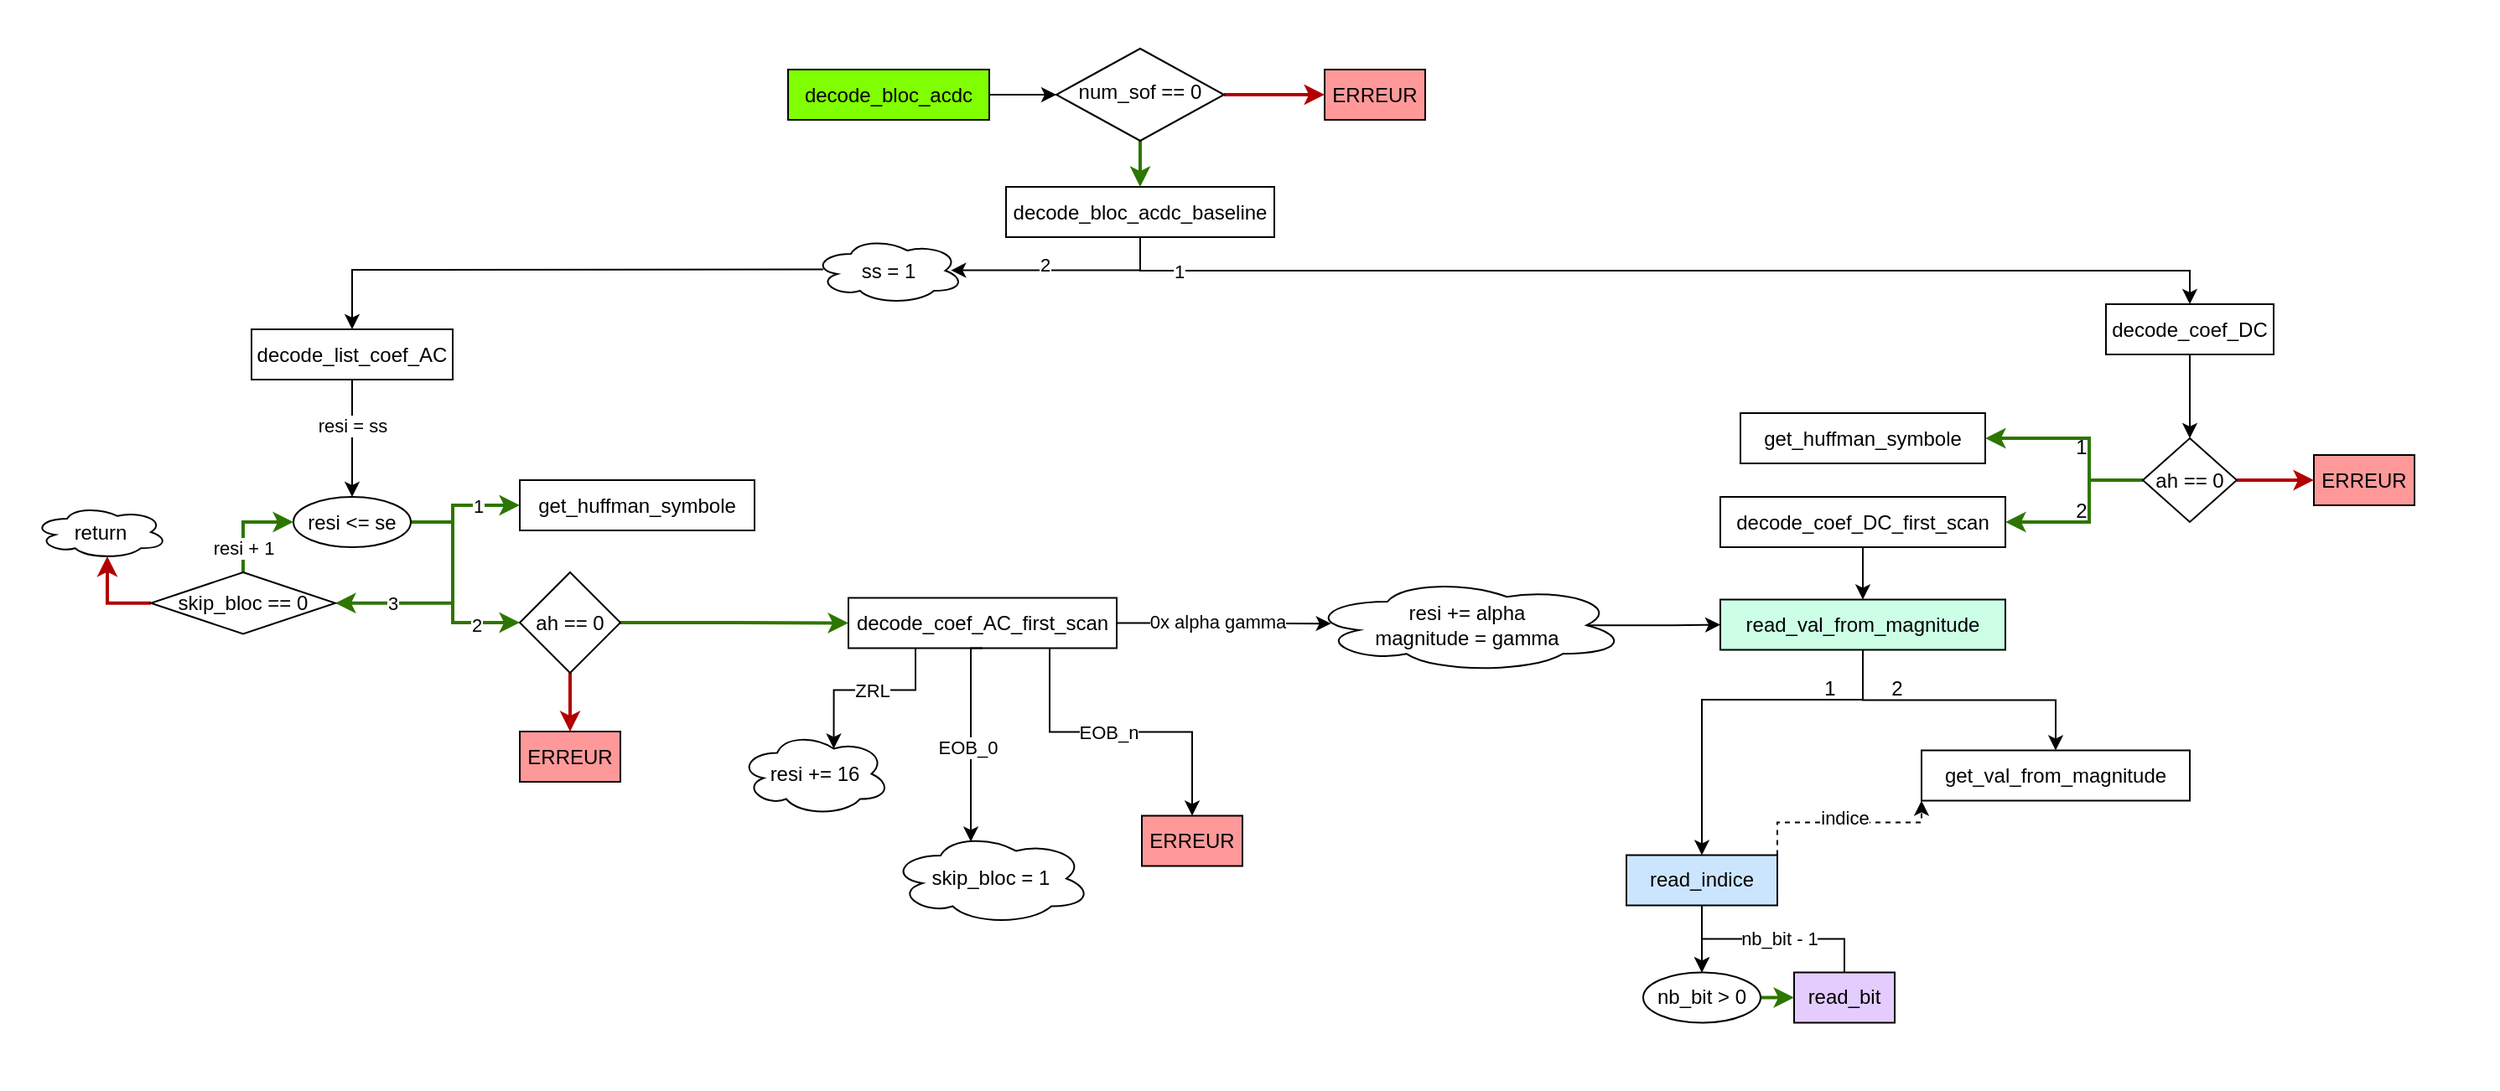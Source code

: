 <mxfile version="27.0.6">
  <diagram name="Page-1" id="yO1jKzy_XuUh2MRs0c_p">
    <mxGraphModel grid="1" page="1" gridSize="10" guides="1" tooltips="1" connect="1" arrows="1" fold="1" pageScale="1" pageWidth="1500" pageHeight="600" math="0" shadow="0">
      <root>
        <mxCell id="0" />
        <mxCell id="33WVoP-zlTRH0NutwlQc-12" value="Cadre" parent="0" />
        <mxCell id="33WVoP-zlTRH0NutwlQc-13" value="" style="rounded=0;whiteSpace=wrap;html=1;fillColor=default;strokeColor=none;" vertex="1" parent="33WVoP-zlTRH0NutwlQc-12">
          <mxGeometry x="20" y="-20" width="1490" height="650" as="geometry" />
        </mxCell>
        <mxCell id="1" parent="0" />
        <mxCell id="uH53QK9hdj7A8KFQSYF_-76" style="edgeStyle=orthogonalEdgeStyle;rounded=0;orthogonalLoop=1;jettySize=auto;html=1;exitX=0.5;exitY=1;exitDx=0;exitDy=0;entryX=0.5;entryY=0;entryDx=0;entryDy=0;" edge="1" parent="1" source="uH53QK9hdj7A8KFQSYF_-14" target="uH53QK9hdj7A8KFQSYF_-75">
          <mxGeometry relative="1" as="geometry" />
        </mxCell>
        <mxCell id="uH53QK9hdj7A8KFQSYF_-14" value="decode_coef_DC" style="rounded=0;whiteSpace=wrap;html=1;" vertex="1" parent="1">
          <mxGeometry x="1276" y="161.5" width="100" height="30" as="geometry" />
        </mxCell>
        <mxCell id="uH53QK9hdj7A8KFQSYF_-47" style="edgeStyle=orthogonalEdgeStyle;rounded=0;orthogonalLoop=1;jettySize=auto;html=1;exitX=0.5;exitY=1;exitDx=0;exitDy=0;entryX=0.5;entryY=0;entryDx=0;entryDy=0;" edge="1" parent="1" source="uH53QK9hdj7A8KFQSYF_-21" target="uH53QK9hdj7A8KFQSYF_-42">
          <mxGeometry relative="1" as="geometry" />
        </mxCell>
        <mxCell id="uH53QK9hdj7A8KFQSYF_-21" value="&lt;div&gt;decode_coef_DC_first_scan&lt;/div&gt;" style="rounded=0;whiteSpace=wrap;html=1;" vertex="1" parent="1">
          <mxGeometry x="1046" y="276.5" width="170" height="30" as="geometry" />
        </mxCell>
        <mxCell id="uH53QK9hdj7A8KFQSYF_-28" value="get_huffman_symbole" style="rounded=0;whiteSpace=wrap;html=1;" vertex="1" parent="1">
          <mxGeometry x="1058" y="226.5" width="146" height="30" as="geometry" />
        </mxCell>
        <mxCell id="uH53QK9hdj7A8KFQSYF_-39" style="edgeStyle=orthogonalEdgeStyle;rounded=0;orthogonalLoop=1;jettySize=auto;html=1;exitX=1;exitY=0.5;exitDx=0;exitDy=0;strokeWidth=2;fillColor=#e51400;strokeColor=#B20000;entryX=0;entryY=0.5;entryDx=0;entryDy=0;" edge="1" parent="1" source="uH53QK9hdj7A8KFQSYF_-75" target="33WVoP-zlTRH0NutwlQc-2">
          <mxGeometry relative="1" as="geometry">
            <mxPoint x="1354.0" y="266.5" as="sourcePoint" />
            <mxPoint x="1390" y="289.5" as="targetPoint" />
          </mxGeometry>
        </mxCell>
        <mxCell id="uH53QK9hdj7A8KFQSYF_-57" style="edgeStyle=orthogonalEdgeStyle;rounded=0;orthogonalLoop=1;jettySize=auto;html=1;exitX=0;exitY=0.5;exitDx=0;exitDy=0;entryX=1;entryY=0.5;entryDx=0;entryDy=0;strokeWidth=2;fillColor=#60a917;strokeColor=#2D7600;" edge="1" parent="1" source="uH53QK9hdj7A8KFQSYF_-75" target="uH53QK9hdj7A8KFQSYF_-28">
          <mxGeometry relative="1" as="geometry">
            <mxPoint x="1332.0" y="266.5" as="sourcePoint" />
            <Array as="points">
              <mxPoint x="1266" y="266.5" />
              <mxPoint x="1266" y="241.5" />
            </Array>
          </mxGeometry>
        </mxCell>
        <mxCell id="uH53QK9hdj7A8KFQSYF_-58" style="edgeStyle=orthogonalEdgeStyle;rounded=0;orthogonalLoop=1;jettySize=auto;html=1;exitX=0;exitY=0.5;exitDx=0;exitDy=0;entryX=1;entryY=0.5;entryDx=0;entryDy=0;strokeWidth=2;fillColor=#60a917;strokeColor=#2D7600;" edge="1" parent="1" source="uH53QK9hdj7A8KFQSYF_-75" target="uH53QK9hdj7A8KFQSYF_-21">
          <mxGeometry relative="1" as="geometry">
            <mxPoint x="1332.0" y="266.5" as="sourcePoint" />
            <Array as="points">
              <mxPoint x="1266" y="266.5" />
              <mxPoint x="1266" y="291.5" />
            </Array>
          </mxGeometry>
        </mxCell>
        <mxCell id="uH53QK9hdj7A8KFQSYF_-61" style="edgeStyle=orthogonalEdgeStyle;rounded=0;orthogonalLoop=1;jettySize=auto;html=1;exitX=0.5;exitY=1;exitDx=0;exitDy=0;entryX=0.5;entryY=0;entryDx=0;entryDy=0;" edge="1" parent="1" source="uH53QK9hdj7A8KFQSYF_-42" target="uH53QK9hdj7A8KFQSYF_-49">
          <mxGeometry relative="1" as="geometry">
            <Array as="points">
              <mxPoint x="1131" y="397.5" />
              <mxPoint x="1035" y="397.5" />
            </Array>
          </mxGeometry>
        </mxCell>
        <mxCell id="uH53QK9hdj7A8KFQSYF_-62" style="edgeStyle=orthogonalEdgeStyle;rounded=0;orthogonalLoop=1;jettySize=auto;html=1;exitX=0.5;exitY=1;exitDx=0;exitDy=0;entryX=0.5;entryY=0;entryDx=0;entryDy=0;" edge="1" parent="1" source="uH53QK9hdj7A8KFQSYF_-42" target="uH53QK9hdj7A8KFQSYF_-51">
          <mxGeometry relative="1" as="geometry" />
        </mxCell>
        <mxCell id="uH53QK9hdj7A8KFQSYF_-42" value="read_val_from_magnitude" style="rounded=0;whiteSpace=wrap;html=1;fillColor=#CCFFE6;" vertex="1" parent="1">
          <mxGeometry x="1046" y="337.75" width="170" height="30" as="geometry" />
        </mxCell>
        <mxCell id="uH53QK9hdj7A8KFQSYF_-68" style="edgeStyle=orthogonalEdgeStyle;rounded=0;orthogonalLoop=1;jettySize=auto;html=1;exitX=0.5;exitY=1;exitDx=0;exitDy=0;entryX=0.5;entryY=0;entryDx=0;entryDy=0;" edge="1" parent="1" source="uH53QK9hdj7A8KFQSYF_-49" target="uH53QK9hdj7A8KFQSYF_-67">
          <mxGeometry relative="1" as="geometry" />
        </mxCell>
        <mxCell id="aAA4-tYxMKpUEP7TCjjQ-138" style="edgeStyle=orthogonalEdgeStyle;rounded=0;orthogonalLoop=1;jettySize=auto;html=1;exitX=1;exitY=0;exitDx=0;exitDy=0;entryX=0;entryY=1;entryDx=0;entryDy=0;dashed=1;" edge="1" parent="1" source="uH53QK9hdj7A8KFQSYF_-49" target="uH53QK9hdj7A8KFQSYF_-51">
          <mxGeometry relative="1" as="geometry">
            <Array as="points">
              <mxPoint x="1080" y="470.75" />
              <mxPoint x="1166" y="470.75" />
            </Array>
          </mxGeometry>
        </mxCell>
        <mxCell id="aAA4-tYxMKpUEP7TCjjQ-139" value="indice" style="edgeLabel;html=1;align=center;verticalAlign=middle;resizable=0;points=[];" connectable="0" vertex="1" parent="aAA4-tYxMKpUEP7TCjjQ-138">
          <mxGeometry x="-0.2" y="-1" relative="1" as="geometry">
            <mxPoint x="12" y="-4" as="offset" />
          </mxGeometry>
        </mxCell>
        <mxCell id="uH53QK9hdj7A8KFQSYF_-49" value="read_indice" style="rounded=0;whiteSpace=wrap;html=1;fillColor=#CCE5FF;" vertex="1" parent="1">
          <mxGeometry x="990" y="490.25" width="90" height="30" as="geometry" />
        </mxCell>
        <mxCell id="uH53QK9hdj7A8KFQSYF_-51" value="get_val_from_magnitude" style="rounded=0;whiteSpace=wrap;html=1;" vertex="1" parent="1">
          <mxGeometry x="1166" y="427.75" width="160" height="30" as="geometry" />
        </mxCell>
        <mxCell id="uH53QK9hdj7A8KFQSYF_-59" value="1" style="text;html=1;align=center;verticalAlign=middle;resizable=0;points=[];autosize=1;strokeColor=none;fillColor=none;" vertex="1" parent="1">
          <mxGeometry x="1246" y="231.5" width="30" height="30" as="geometry" />
        </mxCell>
        <mxCell id="uH53QK9hdj7A8KFQSYF_-60" value="2" style="text;html=1;align=center;verticalAlign=middle;resizable=0;points=[];autosize=1;strokeColor=none;fillColor=none;" vertex="1" parent="1">
          <mxGeometry x="1246" y="269.5" width="30" height="30" as="geometry" />
        </mxCell>
        <mxCell id="uH53QK9hdj7A8KFQSYF_-63" value="1" style="text;html=1;align=center;verticalAlign=middle;resizable=0;points=[];autosize=1;strokeColor=none;fillColor=none;" vertex="1" parent="1">
          <mxGeometry x="1096" y="375.75" width="30" height="30" as="geometry" />
        </mxCell>
        <mxCell id="uH53QK9hdj7A8KFQSYF_-64" value="2" style="text;html=1;align=center;verticalAlign=middle;resizable=0;points=[];autosize=1;strokeColor=none;fillColor=none;" vertex="1" parent="1">
          <mxGeometry x="1136" y="375.75" width="30" height="30" as="geometry" />
        </mxCell>
        <mxCell id="uH53QK9hdj7A8KFQSYF_-73" style="edgeStyle=orthogonalEdgeStyle;rounded=0;orthogonalLoop=1;jettySize=auto;html=1;exitX=0.5;exitY=0;exitDx=0;exitDy=0;entryX=0.5;entryY=0;entryDx=0;entryDy=0;" edge="1" parent="1" source="uH53QK9hdj7A8KFQSYF_-66" target="uH53QK9hdj7A8KFQSYF_-67">
          <mxGeometry relative="1" as="geometry" />
        </mxCell>
        <mxCell id="uH53QK9hdj7A8KFQSYF_-74" value="nb_bit - 1" style="edgeLabel;html=1;align=center;verticalAlign=middle;resizable=0;points=[];" vertex="1" connectable="0" parent="uH53QK9hdj7A8KFQSYF_-73">
          <mxGeometry x="-0.054" y="-1" relative="1" as="geometry">
            <mxPoint as="offset" />
          </mxGeometry>
        </mxCell>
        <mxCell id="uH53QK9hdj7A8KFQSYF_-66" value="read_bit" style="rounded=0;whiteSpace=wrap;html=1;fillColor=#E5CCFF;" vertex="1" parent="1">
          <mxGeometry x="1090" y="560.25" width="60" height="30" as="geometry" />
        </mxCell>
        <mxCell id="uH53QK9hdj7A8KFQSYF_-69" style="edgeStyle=orthogonalEdgeStyle;rounded=0;orthogonalLoop=1;jettySize=auto;html=1;exitX=1;exitY=0.5;exitDx=0;exitDy=0;entryX=0;entryY=0.5;entryDx=0;entryDy=0;strokeWidth=2;fillColor=#60a917;strokeColor=#2D7600;" edge="1" parent="1" source="uH53QK9hdj7A8KFQSYF_-67" target="uH53QK9hdj7A8KFQSYF_-66">
          <mxGeometry relative="1" as="geometry" />
        </mxCell>
        <mxCell id="uH53QK9hdj7A8KFQSYF_-67" value="nb_bit &amp;gt; 0" style="ellipse;whiteSpace=wrap;html=1;" vertex="1" parent="1">
          <mxGeometry x="1000" y="560.25" width="70" height="30" as="geometry" />
        </mxCell>
        <mxCell id="uH53QK9hdj7A8KFQSYF_-75" value="ah == 0" style="rhombus;whiteSpace=wrap;html=1;" vertex="1" parent="1">
          <mxGeometry x="1298" y="241.5" width="56" height="50" as="geometry" />
        </mxCell>
        <mxCell id="aAA4-tYxMKpUEP7TCjjQ-4" style="edgeStyle=orthogonalEdgeStyle;rounded=0;orthogonalLoop=1;jettySize=auto;html=1;exitX=0.5;exitY=1;exitDx=0;exitDy=0;entryX=0.5;entryY=0;entryDx=0;entryDy=0;" edge="1" parent="1" source="aAA4-tYxMKpUEP7TCjjQ-2" target="aAA4-tYxMKpUEP7TCjjQ-3">
          <mxGeometry relative="1" as="geometry" />
        </mxCell>
        <mxCell id="aAA4-tYxMKpUEP7TCjjQ-5" value="resi = ss" style="edgeLabel;html=1;align=center;verticalAlign=middle;resizable=0;points=[];" connectable="0" vertex="1" parent="aAA4-tYxMKpUEP7TCjjQ-4">
          <mxGeometry x="-0.233" relative="1" as="geometry">
            <mxPoint as="offset" />
          </mxGeometry>
        </mxCell>
        <mxCell id="aAA4-tYxMKpUEP7TCjjQ-2" value="&lt;div&gt;decode_list_coef_AC&lt;/div&gt;" style="rounded=0;whiteSpace=wrap;html=1;" vertex="1" parent="1">
          <mxGeometry x="170" y="176.5" width="120" height="30" as="geometry" />
        </mxCell>
        <mxCell id="aAA4-tYxMKpUEP7TCjjQ-8" style="edgeStyle=orthogonalEdgeStyle;rounded=0;orthogonalLoop=1;jettySize=auto;html=1;exitX=1;exitY=0.5;exitDx=0;exitDy=0;entryX=0;entryY=0.5;entryDx=0;entryDy=0;strokeWidth=2;fillColor=#60a917;strokeColor=#2D7600;" edge="1" parent="1" source="aAA4-tYxMKpUEP7TCjjQ-3" target="aAA4-tYxMKpUEP7TCjjQ-6">
          <mxGeometry relative="1" as="geometry">
            <Array as="points">
              <mxPoint x="290" y="291.5" />
              <mxPoint x="290" y="281.5" />
            </Array>
          </mxGeometry>
        </mxCell>
        <mxCell id="aAA4-tYxMKpUEP7TCjjQ-12" value="1" style="edgeLabel;html=1;align=center;verticalAlign=middle;resizable=0;points=[];" connectable="0" vertex="1" parent="aAA4-tYxMKpUEP7TCjjQ-8">
          <mxGeometry x="0.315" relative="1" as="geometry">
            <mxPoint as="offset" />
          </mxGeometry>
        </mxCell>
        <mxCell id="aAA4-tYxMKpUEP7TCjjQ-19" style="edgeStyle=orthogonalEdgeStyle;rounded=0;orthogonalLoop=1;jettySize=auto;html=1;exitX=1;exitY=0.5;exitDx=0;exitDy=0;entryX=0;entryY=0.5;entryDx=0;entryDy=0;strokeWidth=2;fillColor=#60a917;strokeColor=#2D7600;" edge="1" parent="1" source="aAA4-tYxMKpUEP7TCjjQ-3" target="aAA4-tYxMKpUEP7TCjjQ-9">
          <mxGeometry relative="1" as="geometry">
            <Array as="points">
              <mxPoint x="290" y="291.5" />
              <mxPoint x="290" y="351.5" />
            </Array>
          </mxGeometry>
        </mxCell>
        <mxCell id="aAA4-tYxMKpUEP7TCjjQ-23" value="2" style="edgeLabel;html=1;align=center;verticalAlign=middle;resizable=0;points=[];" connectable="0" vertex="1" parent="aAA4-tYxMKpUEP7TCjjQ-19">
          <mxGeometry x="0.578" y="-1" relative="1" as="geometry">
            <mxPoint as="offset" />
          </mxGeometry>
        </mxCell>
        <mxCell id="aAA4-tYxMKpUEP7TCjjQ-180" style="edgeStyle=orthogonalEdgeStyle;rounded=0;orthogonalLoop=1;jettySize=auto;html=1;exitX=1;exitY=0.5;exitDx=0;exitDy=0;entryX=1;entryY=0.5;entryDx=0;entryDy=0;fillColor=#60a917;strokeColor=#2D7600;strokeWidth=2;" edge="1" parent="1" source="aAA4-tYxMKpUEP7TCjjQ-3" target="aAA4-tYxMKpUEP7TCjjQ-179">
          <mxGeometry relative="1" as="geometry">
            <Array as="points">
              <mxPoint x="290" y="291.5" />
              <mxPoint x="290" y="339.5" />
            </Array>
          </mxGeometry>
        </mxCell>
        <mxCell id="aAA4-tYxMKpUEP7TCjjQ-181" value="3" style="edgeLabel;html=1;align=center;verticalAlign=middle;resizable=0;points=[];" connectable="0" vertex="1" parent="aAA4-tYxMKpUEP7TCjjQ-180">
          <mxGeometry x="0.464" relative="1" as="geometry">
            <mxPoint x="-5" as="offset" />
          </mxGeometry>
        </mxCell>
        <mxCell id="aAA4-tYxMKpUEP7TCjjQ-3" value="resi &amp;lt;= se" style="ellipse;whiteSpace=wrap;html=1;" vertex="1" parent="1">
          <mxGeometry x="195" y="276.5" width="70" height="30" as="geometry" />
        </mxCell>
        <mxCell id="aAA4-tYxMKpUEP7TCjjQ-6" value="get_huffman_symbole" style="rounded=0;whiteSpace=wrap;html=1;" vertex="1" parent="1">
          <mxGeometry x="330" y="266.5" width="140" height="30" as="geometry" />
        </mxCell>
        <mxCell id="aAA4-tYxMKpUEP7TCjjQ-16" style="edgeStyle=orthogonalEdgeStyle;rounded=0;orthogonalLoop=1;jettySize=auto;html=1;exitX=1;exitY=0.5;exitDx=0;exitDy=0;entryX=0;entryY=0.5;entryDx=0;entryDy=0;strokeWidth=2;fillColor=#60a917;strokeColor=#2D7600;" edge="1" parent="1" source="aAA4-tYxMKpUEP7TCjjQ-9" target="aAA4-tYxMKpUEP7TCjjQ-15">
          <mxGeometry relative="1" as="geometry" />
        </mxCell>
        <mxCell id="33WVoP-zlTRH0NutwlQc-5" style="edgeStyle=orthogonalEdgeStyle;rounded=0;orthogonalLoop=1;jettySize=auto;html=1;exitX=0.5;exitY=1;exitDx=0;exitDy=0;entryX=0.5;entryY=0;entryDx=0;entryDy=0;strokeWidth=2;fillColor=#e51400;strokeColor=#B20000;" edge="1" parent="1" source="aAA4-tYxMKpUEP7TCjjQ-9" target="33WVoP-zlTRH0NutwlQc-4">
          <mxGeometry relative="1" as="geometry" />
        </mxCell>
        <mxCell id="aAA4-tYxMKpUEP7TCjjQ-9" value="ah == 0" style="rhombus;whiteSpace=wrap;html=1;" vertex="1" parent="1">
          <mxGeometry x="330" y="321.5" width="60" height="60" as="geometry" />
        </mxCell>
        <mxCell id="aAA4-tYxMKpUEP7TCjjQ-47" style="edgeStyle=orthogonalEdgeStyle;rounded=0;orthogonalLoop=1;jettySize=auto;html=1;exitX=0.75;exitY=1;exitDx=0;exitDy=0;entryX=0.5;entryY=0;entryDx=0;entryDy=0;" edge="1" parent="1" source="aAA4-tYxMKpUEP7TCjjQ-15" target="aAA4-tYxMKpUEP7TCjjQ-32">
          <mxGeometry relative="1" as="geometry">
            <mxPoint x="736" y="466.75" as="targetPoint" />
          </mxGeometry>
        </mxCell>
        <mxCell id="aAA4-tYxMKpUEP7TCjjQ-48" value="EOB_n" style="edgeLabel;html=1;align=center;verticalAlign=middle;resizable=0;points=[];" connectable="0" vertex="1" parent="aAA4-tYxMKpUEP7TCjjQ-47">
          <mxGeometry x="0.401" y="2" relative="1" as="geometry">
            <mxPoint x="-45" y="2" as="offset" />
          </mxGeometry>
        </mxCell>
        <mxCell id="aAA4-tYxMKpUEP7TCjjQ-50" style="edgeStyle=orthogonalEdgeStyle;rounded=0;orthogonalLoop=1;jettySize=auto;html=1;exitX=1;exitY=0.5;exitDx=0;exitDy=0;entryX=0.073;entryY=0.482;entryDx=0;entryDy=0;entryPerimeter=0;" edge="1" parent="1" source="aAA4-tYxMKpUEP7TCjjQ-15" target="aAA4-tYxMKpUEP7TCjjQ-187">
          <mxGeometry relative="1" as="geometry">
            <mxPoint x="820" y="366.5" as="targetPoint" />
          </mxGeometry>
        </mxCell>
        <mxCell id="aAA4-tYxMKpUEP7TCjjQ-51" value="0x alpha gamma" style="edgeLabel;html=1;align=center;verticalAlign=middle;resizable=0;points=[];" connectable="0" vertex="1" parent="aAA4-tYxMKpUEP7TCjjQ-50">
          <mxGeometry x="0.054" y="-1" relative="1" as="geometry">
            <mxPoint x="-7" y="-2" as="offset" />
          </mxGeometry>
        </mxCell>
        <mxCell id="aAA4-tYxMKpUEP7TCjjQ-15" value="decode_coef_AC_first_scan" style="rounded=0;whiteSpace=wrap;html=1;" vertex="1" parent="1">
          <mxGeometry x="526.0" y="336.75" width="160" height="30" as="geometry" />
        </mxCell>
        <mxCell id="aAA4-tYxMKpUEP7TCjjQ-26" value="resi += 16" style="ellipse;shape=cloud;whiteSpace=wrap;html=1;" vertex="1" parent="1">
          <mxGeometry x="461" y="416.75" width="90" height="50" as="geometry" />
        </mxCell>
        <mxCell id="aAA4-tYxMKpUEP7TCjjQ-28" value="&lt;div&gt;skip_bloc = 1&lt;/div&gt;" style="ellipse;shape=cloud;whiteSpace=wrap;html=1;" vertex="1" parent="1">
          <mxGeometry x="551" y="476.75" width="120" height="55" as="geometry" />
        </mxCell>
        <mxCell id="aAA4-tYxMKpUEP7TCjjQ-32" value="ERREUR" style="rounded=0;whiteSpace=wrap;html=1;fillColor=#FF9999;" vertex="1" parent="1">
          <mxGeometry x="701" y="466.75" width="60" height="30" as="geometry" />
        </mxCell>
        <mxCell id="aAA4-tYxMKpUEP7TCjjQ-43" style="edgeStyle=orthogonalEdgeStyle;rounded=0;orthogonalLoop=1;jettySize=auto;html=1;exitX=0.25;exitY=1;exitDx=0;exitDy=0;entryX=0.625;entryY=0.2;entryDx=0;entryDy=0;entryPerimeter=0;" edge="1" parent="1" source="aAA4-tYxMKpUEP7TCjjQ-15" target="aAA4-tYxMKpUEP7TCjjQ-26">
          <mxGeometry relative="1" as="geometry" />
        </mxCell>
        <mxCell id="aAA4-tYxMKpUEP7TCjjQ-44" value="ZRL" style="edgeLabel;html=1;align=center;verticalAlign=middle;resizable=0;points=[];" connectable="0" vertex="1" parent="aAA4-tYxMKpUEP7TCjjQ-43">
          <mxGeometry x="0.243" y="-1" relative="1" as="geometry">
            <mxPoint x="16" y="1" as="offset" />
          </mxGeometry>
        </mxCell>
        <mxCell id="aAA4-tYxMKpUEP7TCjjQ-45" style="edgeStyle=orthogonalEdgeStyle;rounded=0;orthogonalLoop=1;jettySize=auto;html=1;exitX=0.5;exitY=1;exitDx=0;exitDy=0;entryX=0.4;entryY=0.1;entryDx=0;entryDy=0;entryPerimeter=0;" edge="1" parent="1" source="aAA4-tYxMKpUEP7TCjjQ-15" target="aAA4-tYxMKpUEP7TCjjQ-28">
          <mxGeometry relative="1" as="geometry">
            <Array as="points">
              <mxPoint x="599" y="366.75" />
            </Array>
          </mxGeometry>
        </mxCell>
        <mxCell id="aAA4-tYxMKpUEP7TCjjQ-46" value="EOB_0" style="edgeLabel;html=1;align=center;verticalAlign=middle;resizable=0;points=[];" connectable="0" vertex="1" parent="aAA4-tYxMKpUEP7TCjjQ-45">
          <mxGeometry x="0.067" y="-2" relative="1" as="geometry">
            <mxPoint as="offset" />
          </mxGeometry>
        </mxCell>
        <mxCell id="aAA4-tYxMKpUEP7TCjjQ-152" style="edgeStyle=orthogonalEdgeStyle;rounded=0;orthogonalLoop=1;jettySize=auto;html=1;exitX=0.5;exitY=1;exitDx=0;exitDy=0;entryX=0.5;entryY=0;entryDx=0;entryDy=0;" edge="1" parent="1" source="aAA4-tYxMKpUEP7TCjjQ-151" target="uH53QK9hdj7A8KFQSYF_-14">
          <mxGeometry relative="1" as="geometry">
            <Array as="points">
              <mxPoint x="700" y="141.5" />
              <mxPoint x="1326" y="141.5" />
            </Array>
          </mxGeometry>
        </mxCell>
        <mxCell id="aAA4-tYxMKpUEP7TCjjQ-155" value="1" style="edgeLabel;html=1;align=center;verticalAlign=middle;resizable=0;points=[];" connectable="0" vertex="1" parent="aAA4-tYxMKpUEP7TCjjQ-152">
          <mxGeometry x="-0.715" y="2" relative="1" as="geometry">
            <mxPoint x="-52" y="2" as="offset" />
          </mxGeometry>
        </mxCell>
        <mxCell id="aAA4-tYxMKpUEP7TCjjQ-153" style="edgeStyle=orthogonalEdgeStyle;rounded=0;orthogonalLoop=1;jettySize=auto;html=1;entryX=0.5;entryY=0;entryDx=0;entryDy=0;exitX=0.067;exitY=0.482;exitDx=0;exitDy=0;exitPerimeter=0;" edge="1" parent="1" source="aAA4-tYxMKpUEP7TCjjQ-177" target="aAA4-tYxMKpUEP7TCjjQ-2">
          <mxGeometry relative="1" as="geometry">
            <Array as="points">
              <mxPoint x="500" y="141" />
              <mxPoint x="230" y="141" />
            </Array>
            <mxPoint x="500" y="180" as="sourcePoint" />
          </mxGeometry>
        </mxCell>
        <mxCell id="aAA4-tYxMKpUEP7TCjjQ-151" value="decode_bloc_acdc_baseline" style="rounded=0;whiteSpace=wrap;html=1;" vertex="1" parent="1">
          <mxGeometry x="620" y="91.5" width="160" height="30" as="geometry" />
        </mxCell>
        <mxCell id="aAA4-tYxMKpUEP7TCjjQ-170" style="edgeStyle=orthogonalEdgeStyle;rounded=0;orthogonalLoop=1;jettySize=auto;html=1;exitX=1;exitY=0.5;exitDx=0;exitDy=0;entryX=0;entryY=0.5;entryDx=0;entryDy=0;" edge="1" parent="1" source="aAA4-tYxMKpUEP7TCjjQ-163" target="aAA4-tYxMKpUEP7TCjjQ-164">
          <mxGeometry relative="1" as="geometry" />
        </mxCell>
        <mxCell id="aAA4-tYxMKpUEP7TCjjQ-163" value="decode_bloc_acdc" style="rounded=0;whiteSpace=wrap;html=1;fillColor=#80FF00;" vertex="1" parent="1">
          <mxGeometry x="490" y="21.5" width="120" height="30" as="geometry" />
        </mxCell>
        <mxCell id="aAA4-tYxMKpUEP7TCjjQ-168" style="edgeStyle=orthogonalEdgeStyle;rounded=0;orthogonalLoop=1;jettySize=auto;html=1;exitX=0.5;exitY=1;exitDx=0;exitDy=0;entryX=0.5;entryY=0;entryDx=0;entryDy=0;strokeWidth=2;fillColor=#60a917;strokeColor=#2D7600;" edge="1" parent="1" source="aAA4-tYxMKpUEP7TCjjQ-164" target="aAA4-tYxMKpUEP7TCjjQ-151">
          <mxGeometry relative="1" as="geometry" />
        </mxCell>
        <mxCell id="aAA4-tYxMKpUEP7TCjjQ-171" style="edgeStyle=orthogonalEdgeStyle;rounded=0;orthogonalLoop=1;jettySize=auto;html=1;exitX=1;exitY=0.5;exitDx=0;exitDy=0;entryX=0;entryY=0.5;entryDx=0;entryDy=0;strokeWidth=2;fillColor=#e51400;strokeColor=#B20000;" edge="1" parent="1" source="aAA4-tYxMKpUEP7TCjjQ-164" target="aAA4-tYxMKpUEP7TCjjQ-172">
          <mxGeometry relative="1" as="geometry">
            <mxPoint x="790" y="36.5" as="targetPoint" />
          </mxGeometry>
        </mxCell>
        <mxCell id="aAA4-tYxMKpUEP7TCjjQ-164" value="num_sof == 0" style="rhombus;whiteSpace=wrap;html=1;spacingBottom=3;" vertex="1" parent="1">
          <mxGeometry x="650" y="9" width="100" height="55" as="geometry" />
        </mxCell>
        <mxCell id="aAA4-tYxMKpUEP7TCjjQ-172" value="ERREUR" style="rounded=0;whiteSpace=wrap;html=1;fillColor=#FF9999;" vertex="1" parent="1">
          <mxGeometry x="810" y="21.5" width="60" height="30" as="geometry" />
        </mxCell>
        <mxCell id="aAA4-tYxMKpUEP7TCjjQ-182" style="edgeStyle=orthogonalEdgeStyle;rounded=0;orthogonalLoop=1;jettySize=auto;html=1;exitX=0.5;exitY=0;exitDx=0;exitDy=0;entryX=0;entryY=0.5;entryDx=0;entryDy=0;strokeWidth=2;fillColor=#60a917;strokeColor=#2D7600;" edge="1" parent="1" source="aAA4-tYxMKpUEP7TCjjQ-179" target="aAA4-tYxMKpUEP7TCjjQ-3">
          <mxGeometry relative="1" as="geometry" />
        </mxCell>
        <mxCell id="aAA4-tYxMKpUEP7TCjjQ-183" value="resi + 1" style="edgeLabel;html=1;align=center;verticalAlign=middle;resizable=0;points=[];" connectable="0" vertex="1" parent="aAA4-tYxMKpUEP7TCjjQ-182">
          <mxGeometry x="-0.296" relative="1" as="geometry">
            <mxPoint y="6" as="offset" />
          </mxGeometry>
        </mxCell>
        <mxCell id="aAA4-tYxMKpUEP7TCjjQ-185" style="edgeStyle=orthogonalEdgeStyle;rounded=0;orthogonalLoop=1;jettySize=auto;html=1;exitX=0;exitY=0.5;exitDx=0;exitDy=0;strokeWidth=2;fillColor=#e51400;strokeColor=#B20000;entryX=0.55;entryY=0.95;entryDx=0;entryDy=0;entryPerimeter=0;" edge="1" parent="1" source="aAA4-tYxMKpUEP7TCjjQ-179" target="33WVoP-zlTRH0NutwlQc-10">
          <mxGeometry relative="1" as="geometry">
            <mxPoint x="80" y="306.5" as="targetPoint" />
          </mxGeometry>
        </mxCell>
        <mxCell id="aAA4-tYxMKpUEP7TCjjQ-179" value="skip_bloc == 0" style="rhombus;whiteSpace=wrap;html=1;" vertex="1" parent="1">
          <mxGeometry x="110" y="321.5" width="110" height="36.75" as="geometry" />
        </mxCell>
        <mxCell id="aAA4-tYxMKpUEP7TCjjQ-188" style="edgeStyle=orthogonalEdgeStyle;rounded=0;orthogonalLoop=1;jettySize=auto;html=1;exitX=0.875;exitY=0.5;exitDx=0;exitDy=0;exitPerimeter=0;entryX=0;entryY=0.5;entryDx=0;entryDy=0;" edge="1" parent="1" source="aAA4-tYxMKpUEP7TCjjQ-187" target="uH53QK9hdj7A8KFQSYF_-42">
          <mxGeometry relative="1" as="geometry">
            <Array as="points">
              <mxPoint x="1018" y="352.5" />
            </Array>
          </mxGeometry>
        </mxCell>
        <mxCell id="aAA4-tYxMKpUEP7TCjjQ-187" value="&lt;div&gt;resi += alpha&lt;/div&gt;&lt;div&gt;magnitude = gamma&lt;/div&gt;" style="ellipse;shape=cloud;whiteSpace=wrap;html=1;" vertex="1" parent="1">
          <mxGeometry x="800" y="324.75" width="190" height="56.75" as="geometry" />
        </mxCell>
        <mxCell id="B3fXTO0zXIGY59_WxGm--3" value="&amp;nbsp;" style="text;whiteSpace=wrap;html=1;" vertex="1" parent="1">
          <mxGeometry x="1130" y="539.5" width="40" height="40" as="geometry" />
        </mxCell>
        <mxCell id="33WVoP-zlTRH0NutwlQc-2" value="ERREUR" style="rounded=0;whiteSpace=wrap;html=1;fillColor=#FF9999;" vertex="1" parent="1">
          <mxGeometry x="1400" y="251.5" width="60" height="30" as="geometry" />
        </mxCell>
        <mxCell id="33WVoP-zlTRH0NutwlQc-4" value="ERREUR" style="rounded=0;whiteSpace=wrap;html=1;fillColor=#FF9999;" vertex="1" parent="1">
          <mxGeometry x="330" y="416.5" width="60" height="30" as="geometry" />
        </mxCell>
        <mxCell id="33WVoP-zlTRH0NutwlQc-7" value="" style="edgeStyle=orthogonalEdgeStyle;rounded=0;orthogonalLoop=1;jettySize=auto;html=1;exitX=0.5;exitY=1;exitDx=0;exitDy=0;entryX=0.913;entryY=0.495;entryDx=0;entryDy=0;entryPerimeter=0;" edge="1" parent="1" source="aAA4-tYxMKpUEP7TCjjQ-151" target="aAA4-tYxMKpUEP7TCjjQ-177">
          <mxGeometry relative="1" as="geometry">
            <Array as="points">
              <mxPoint x="700" y="141" />
            </Array>
            <mxPoint x="700" y="121.5" as="sourcePoint" />
            <mxPoint x="600" y="130" as="targetPoint" />
          </mxGeometry>
        </mxCell>
        <mxCell id="33WVoP-zlTRH0NutwlQc-8" value="2" style="edgeLabel;html=1;align=center;verticalAlign=middle;resizable=0;points=[];" connectable="0" vertex="1" parent="33WVoP-zlTRH0NutwlQc-7">
          <mxGeometry x="-0.751" relative="1" as="geometry">
            <mxPoint x="-57" as="offset" />
          </mxGeometry>
        </mxCell>
        <mxCell id="aAA4-tYxMKpUEP7TCjjQ-177" value="ss = 1" style="ellipse;shape=cloud;whiteSpace=wrap;html=1;" vertex="1" parent="1">
          <mxGeometry x="505" y="121.5" width="90" height="40" as="geometry" />
        </mxCell>
        <mxCell id="33WVoP-zlTRH0NutwlQc-10" value="return" style="ellipse;shape=cloud;whiteSpace=wrap;html=1;" vertex="1" parent="1">
          <mxGeometry x="40" y="281.5" width="80" height="32" as="geometry" />
        </mxCell>
      </root>
    </mxGraphModel>
  </diagram>
</mxfile>
